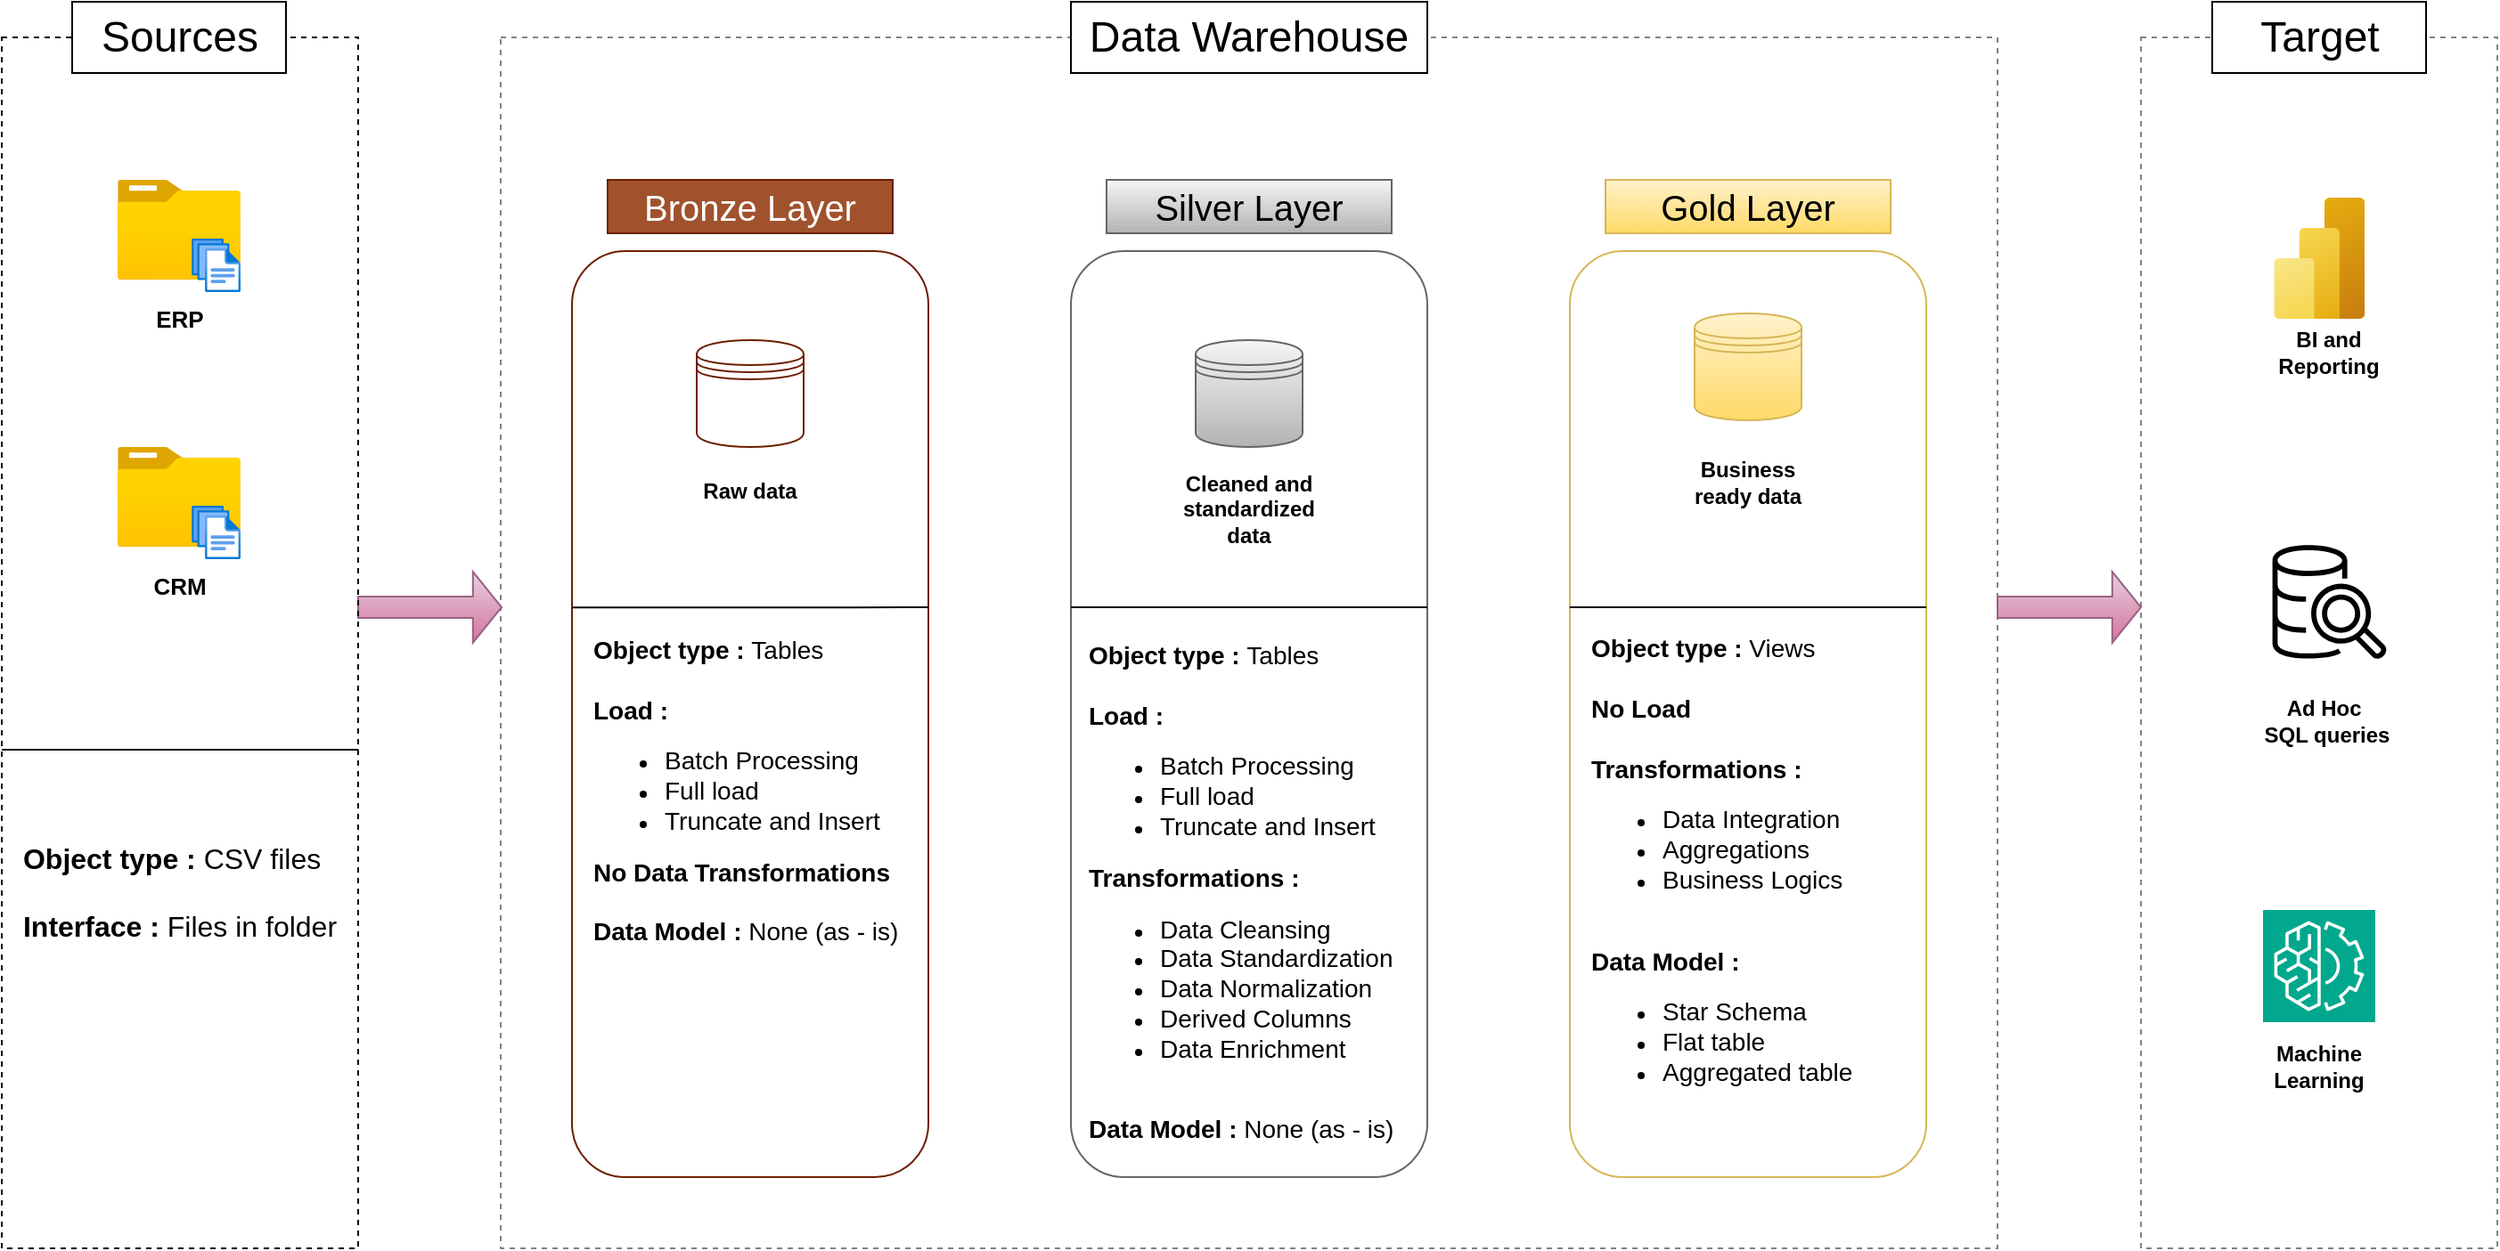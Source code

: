 <mxfile version="28.2.4">
  <diagram name="Page-1" id="6ewY4YfZ4FFP999yhbCg">
    <mxGraphModel dx="1042" dy="561" grid="1" gridSize="10" guides="1" tooltips="1" connect="1" arrows="1" fold="1" page="1" pageScale="1" pageWidth="850" pageHeight="1100" math="0" shadow="0">
      <root>
        <mxCell id="0" />
        <mxCell id="1" parent="0" />
        <mxCell id="5fhwfnAbCSoT8pu6Vu3y-3" value="" style="rounded=0;whiteSpace=wrap;html=1;fillColor=none;dashed=1;strokeColor=light-dark(#828282, #3e3e3e);" parent="1" vertex="1">
          <mxGeometry x="320" y="80" width="840" height="680" as="geometry" />
        </mxCell>
        <mxCell id="5fhwfnAbCSoT8pu6Vu3y-4" value="Data Warehouse" style="rounded=0;whiteSpace=wrap;html=1;fontSize=24;" parent="1" vertex="1">
          <mxGeometry x="640" y="60" width="200" height="40" as="geometry" />
        </mxCell>
        <mxCell id="5fhwfnAbCSoT8pu6Vu3y-5" value="" style="rounded=0;whiteSpace=wrap;html=1;fillColor=none;dashed=1;strokeColor=light-dark(#828282, #3e3e3e);" parent="1" vertex="1">
          <mxGeometry x="1240.5" y="80" width="200" height="680" as="geometry" />
        </mxCell>
        <mxCell id="5fhwfnAbCSoT8pu6Vu3y-6" value="Target" style="rounded=0;whiteSpace=wrap;html=1;fontSize=24;" parent="1" vertex="1">
          <mxGeometry x="1280.5" y="60" width="120" height="40" as="geometry" />
        </mxCell>
        <mxCell id="5fhwfnAbCSoT8pu6Vu3y-7" value="&lt;font style=&quot;font-size: 20px;&quot;&gt;Bronze Layer&lt;/font&gt;" style="rounded=0;whiteSpace=wrap;html=1;fontSize=24;fillColor=#a0522d;strokeColor=#6D1F00;fontColor=#ffffff;" parent="1" vertex="1">
          <mxGeometry x="380" y="160" width="160" height="30" as="geometry" />
        </mxCell>
        <mxCell id="5fhwfnAbCSoT8pu6Vu3y-8" value="" style="rounded=1;whiteSpace=wrap;html=1;fillColor=none;fontColor=#ffffff;strokeColor=#6D1F00;" parent="1" vertex="1">
          <mxGeometry x="360" y="200" width="200" height="520" as="geometry" />
        </mxCell>
        <mxCell id="5fhwfnAbCSoT8pu6Vu3y-10" value="&lt;font style=&quot;font-size: 20px;&quot;&gt;Silver Layer&lt;/font&gt;" style="rounded=0;whiteSpace=wrap;html=1;fontSize=24;fillColor=#f5f5f5;strokeColor=#666666;gradientColor=#b3b3b3;" parent="1" vertex="1">
          <mxGeometry x="660" y="160" width="160" height="30" as="geometry" />
        </mxCell>
        <mxCell id="5fhwfnAbCSoT8pu6Vu3y-11" value="" style="rounded=1;whiteSpace=wrap;html=1;fillColor=none;gradientColor=#b3b3b3;strokeColor=#666666;" parent="1" vertex="1">
          <mxGeometry x="640" y="200" width="200" height="520" as="geometry" />
        </mxCell>
        <mxCell id="5fhwfnAbCSoT8pu6Vu3y-12" value="&lt;font style=&quot;font-size: 20px;&quot;&gt;Gold Layer&lt;/font&gt;" style="rounded=0;whiteSpace=wrap;html=1;fontSize=24;fillColor=#fff2cc;strokeColor=#d6b656;gradientColor=#ffd966;" parent="1" vertex="1">
          <mxGeometry x="940" y="160" width="160" height="30" as="geometry" />
        </mxCell>
        <mxCell id="5fhwfnAbCSoT8pu6Vu3y-13" value="" style="rounded=1;whiteSpace=wrap;html=1;fillColor=none;gradientColor=#ffd966;strokeColor=#d6b656;" parent="1" vertex="1">
          <mxGeometry x="920" y="200" width="200" height="520" as="geometry" />
        </mxCell>
        <mxCell id="5fhwfnAbCSoT8pu6Vu3y-16" value="" style="endArrow=none;html=1;rounded=0;exitX=1.022;exitY=0.482;exitDx=0;exitDy=0;exitPerimeter=0;" parent="1" edge="1">
          <mxGeometry width="50" height="50" relative="1" as="geometry">
            <mxPoint x="40.0" y="480.0" as="sourcePoint" />
            <mxPoint x="239.5" y="479.407" as="targetPoint" />
            <Array as="points">
              <mxPoint x="240" y="480" />
            </Array>
          </mxGeometry>
        </mxCell>
        <mxCell id="5fhwfnAbCSoT8pu6Vu3y-17" value="&lt;div style=&quot;text-align: justify;&quot;&gt;&lt;b style=&quot;background-color: transparent; color: light-dark(rgb(0, 0, 0), rgb(255, 255, 255)); font-size: 16px;&quot;&gt;Object type :&lt;/b&gt;&lt;span style=&quot;background-color: transparent; color: light-dark(rgb(0, 0, 0), rgb(255, 255, 255)); font-size: 16px;&quot;&gt; CSV files&lt;/span&gt;&lt;/div&gt;&lt;div style=&quot;text-align: justify;&quot;&gt;&lt;span style=&quot;font-size: 16px;&quot;&gt;&lt;br&gt;&lt;/span&gt;&lt;b style=&quot;background-color: transparent; color: light-dark(rgb(0, 0, 0), rgb(255, 255, 255)); font-size: 16px;&quot;&gt;Interface :&lt;/b&gt;&lt;span style=&quot;background-color: transparent; color: light-dark(rgb(0, 0, 0), rgb(255, 255, 255)); font-size: 16px;&quot;&gt; Files in folder&lt;/span&gt;&lt;/div&gt;" style="text;html=1;align=center;verticalAlign=middle;whiteSpace=wrap;rounded=0;" parent="1" vertex="1">
          <mxGeometry x="50" y="500" width="180" height="120" as="geometry" />
        </mxCell>
        <mxCell id="5fhwfnAbCSoT8pu6Vu3y-36" value="" style="shape=singleArrow;whiteSpace=wrap;html=1;fillColor=#e6d0de;strokeColor=#996185;gradientColor=#d5739d;" parent="1" vertex="1">
          <mxGeometry x="240" y="380" width="80.5" height="40" as="geometry" />
        </mxCell>
        <mxCell id="5fhwfnAbCSoT8pu6Vu3y-37" value="" style="shape=singleArrow;whiteSpace=wrap;html=1;fillColor=#e6d0de;strokeColor=#996185;gradientColor=#d5739d;" parent="1" vertex="1">
          <mxGeometry x="1160" y="380" width="80.5" height="40" as="geometry" />
        </mxCell>
        <mxCell id="5fhwfnAbCSoT8pu6Vu3y-24" value="" style="group" parent="1" vertex="1" connectable="0">
          <mxGeometry x="105" y="160" width="69" height="93" as="geometry" />
        </mxCell>
        <mxCell id="5fhwfnAbCSoT8pu6Vu3y-14" value="" style="image;aspect=fixed;html=1;points=[];align=center;fontSize=12;image=img/lib/azure2/general/Folder_Blank.svg;" parent="5fhwfnAbCSoT8pu6Vu3y-24" vertex="1">
          <mxGeometry width="69" height="56.0" as="geometry" />
        </mxCell>
        <mxCell id="5fhwfnAbCSoT8pu6Vu3y-15" value="" style="image;aspect=fixed;html=1;points=[];align=center;fontSize=12;image=img/lib/azure2/general/Files.svg;" parent="5fhwfnAbCSoT8pu6Vu3y-24" vertex="1">
          <mxGeometry x="41.57" y="33" width="27.43" height="30" as="geometry" />
        </mxCell>
        <mxCell id="5fhwfnAbCSoT8pu6Vu3y-18" value="&lt;b&gt;&lt;font style=&quot;font-size: 13px;&quot;&gt;ERP&lt;/font&gt;&lt;/b&gt;" style="text;html=1;align=center;verticalAlign=middle;whiteSpace=wrap;rounded=0;" parent="5fhwfnAbCSoT8pu6Vu3y-24" vertex="1">
          <mxGeometry x="5" y="63" width="60" height="30" as="geometry" />
        </mxCell>
        <mxCell id="5fhwfnAbCSoT8pu6Vu3y-39" value="" style="endArrow=none;html=1;rounded=0;" parent="1" edge="1">
          <mxGeometry width="50" height="50" relative="1" as="geometry">
            <mxPoint x="360" y="400.17" as="sourcePoint" />
            <mxPoint x="520" y="400.17" as="targetPoint" />
            <Array as="points">
              <mxPoint x="520" y="400.17" />
              <mxPoint x="560" y="400" />
            </Array>
          </mxGeometry>
        </mxCell>
        <mxCell id="5fhwfnAbCSoT8pu6Vu3y-40" value="" style="endArrow=none;html=1;rounded=0;" parent="1" edge="1">
          <mxGeometry width="50" height="50" relative="1" as="geometry">
            <mxPoint x="640" y="400" as="sourcePoint" />
            <mxPoint x="800" y="400" as="targetPoint" />
            <Array as="points">
              <mxPoint x="840" y="400" />
            </Array>
          </mxGeometry>
        </mxCell>
        <mxCell id="5fhwfnAbCSoT8pu6Vu3y-41" value="" style="endArrow=none;html=1;rounded=0;" parent="1" edge="1">
          <mxGeometry width="50" height="50" relative="1" as="geometry">
            <mxPoint x="920" y="400" as="sourcePoint" />
            <mxPoint x="1080" y="400" as="targetPoint" />
            <Array as="points">
              <mxPoint x="1080" y="400" />
              <mxPoint x="1120" y="400" />
            </Array>
          </mxGeometry>
        </mxCell>
        <mxCell id="5fhwfnAbCSoT8pu6Vu3y-42" value="" style="group" parent="1" vertex="1" connectable="0">
          <mxGeometry x="105" y="310" width="69" height="93" as="geometry" />
        </mxCell>
        <mxCell id="5fhwfnAbCSoT8pu6Vu3y-19" value="" style="image;aspect=fixed;html=1;points=[];align=center;fontSize=12;image=img/lib/azure2/general/Folder_Blank.svg;" parent="5fhwfnAbCSoT8pu6Vu3y-42" vertex="1">
          <mxGeometry width="69" height="56.0" as="geometry" />
        </mxCell>
        <mxCell id="5fhwfnAbCSoT8pu6Vu3y-20" value="" style="image;aspect=fixed;html=1;points=[];align=center;fontSize=12;image=img/lib/azure2/general/Files.svg;" parent="5fhwfnAbCSoT8pu6Vu3y-42" vertex="1">
          <mxGeometry x="41.57" y="33" width="27.43" height="30" as="geometry" />
        </mxCell>
        <mxCell id="5fhwfnAbCSoT8pu6Vu3y-21" value="&lt;span style=&quot;font-size: 13px;&quot;&gt;&lt;b&gt;CRM&lt;/b&gt;&lt;/span&gt;" style="text;html=1;align=center;verticalAlign=middle;whiteSpace=wrap;rounded=0;" parent="5fhwfnAbCSoT8pu6Vu3y-42" vertex="1">
          <mxGeometry x="5" y="63" width="60" height="30" as="geometry" />
        </mxCell>
        <mxCell id="5fhwfnAbCSoT8pu6Vu3y-43" value="&lt;div style=&quot;&quot;&gt;&lt;font style=&quot;font-size: 14px;&quot;&gt;&lt;b style=&quot;background-color: transparent; color: light-dark(rgb(0, 0, 0), rgb(255, 255, 255));&quot;&gt;Object type :&lt;/b&gt;&lt;span style=&quot;background-color: transparent; color: light-dark(rgb(0, 0, 0), rgb(255, 255, 255));&quot;&gt;&amp;nbsp;Tables&lt;/span&gt;&lt;/font&gt;&lt;/div&gt;&lt;div style=&quot;&quot;&gt;&lt;font style=&quot;font-size: 14px;&quot;&gt;&lt;br&gt;&lt;b style=&quot;background-color: transparent; color: light-dark(rgb(0, 0, 0), rgb(255, 255, 255));&quot;&gt;Load :&lt;/b&gt;&lt;/font&gt;&lt;/div&gt;&lt;div style=&quot;&quot;&gt;&lt;ul&gt;&lt;li&gt;&lt;span style=&quot;font-size: 14px;&quot;&gt;Batch Processing&lt;/span&gt;&lt;/li&gt;&lt;li&gt;&lt;span style=&quot;font-size: 14px;&quot;&gt;Full load&lt;/span&gt;&lt;/li&gt;&lt;li&gt;&lt;span style=&quot;font-size: 14px;&quot;&gt;Truncate and Insert&lt;/span&gt;&lt;/li&gt;&lt;/ul&gt;&lt;span style=&quot;font-size: 14px;&quot;&gt;&lt;b&gt;No Data Transformations&lt;/b&gt;&lt;/span&gt;&lt;/div&gt;&lt;div style=&quot;&quot;&gt;&lt;span style=&quot;font-size: 14px;&quot;&gt;&lt;b&gt;&lt;br&gt;&lt;/b&gt;&lt;/span&gt;&lt;/div&gt;&lt;div style=&quot;&quot;&gt;&lt;span style=&quot;font-size: 14px;&quot;&gt;&lt;b&gt;Data Model : &lt;/b&gt;None (as - is)&lt;/span&gt;&lt;/div&gt;" style="text;html=1;align=left;verticalAlign=middle;whiteSpace=wrap;rounded=0;" parent="1" vertex="1">
          <mxGeometry x="370" y="403" width="180" height="200" as="geometry" />
        </mxCell>
        <mxCell id="5fhwfnAbCSoT8pu6Vu3y-44" value="" style="group" parent="1" vertex="1" connectable="0">
          <mxGeometry x="690" y="250" width="100" height="110" as="geometry" />
        </mxCell>
        <mxCell id="5fhwfnAbCSoT8pu6Vu3y-26" value="" style="shape=datastore;whiteSpace=wrap;html=1;fillColor=#f5f5f5;gradientColor=#b3b3b3;strokeColor=#666666;" parent="5fhwfnAbCSoT8pu6Vu3y-44" vertex="1">
          <mxGeometry x="20" width="60" height="60" as="geometry" />
        </mxCell>
        <mxCell id="5fhwfnAbCSoT8pu6Vu3y-29" value="&lt;b&gt;Cleaned and standardized data&lt;/b&gt;" style="text;html=1;align=center;verticalAlign=middle;whiteSpace=wrap;rounded=0;" parent="5fhwfnAbCSoT8pu6Vu3y-44" vertex="1">
          <mxGeometry y="80" width="100" height="30" as="geometry" />
        </mxCell>
        <mxCell id="5fhwfnAbCSoT8pu6Vu3y-45" value="" style="group" parent="1" vertex="1" connectable="0">
          <mxGeometry x="980" y="235" width="80" height="110" as="geometry" />
        </mxCell>
        <mxCell id="5fhwfnAbCSoT8pu6Vu3y-27" value="" style="shape=datastore;whiteSpace=wrap;html=1;fillColor=#fff2cc;gradientColor=#ffd966;strokeColor=#d6b656;" parent="5fhwfnAbCSoT8pu6Vu3y-45" vertex="1">
          <mxGeometry x="10" width="60" height="60" as="geometry" />
        </mxCell>
        <mxCell id="5fhwfnAbCSoT8pu6Vu3y-30" value="&lt;b&gt;Business ready data&lt;/b&gt;" style="text;html=1;align=center;verticalAlign=middle;whiteSpace=wrap;rounded=0;" parent="5fhwfnAbCSoT8pu6Vu3y-45" vertex="1">
          <mxGeometry y="80" width="80" height="30" as="geometry" />
        </mxCell>
        <mxCell id="5fhwfnAbCSoT8pu6Vu3y-46" value="" style="group" parent="1" vertex="1" connectable="0">
          <mxGeometry x="430" y="250" width="60" height="100" as="geometry" />
        </mxCell>
        <mxCell id="5fhwfnAbCSoT8pu6Vu3y-25" value="" style="shape=datastore;whiteSpace=wrap;html=1;fillColor=none;fontColor=#ffffff;strokeColor=#6D1F00;" parent="5fhwfnAbCSoT8pu6Vu3y-46" vertex="1">
          <mxGeometry width="60" height="60" as="geometry" />
        </mxCell>
        <mxCell id="5fhwfnAbCSoT8pu6Vu3y-28" value="&lt;b&gt;Raw data&lt;/b&gt;" style="text;html=1;align=center;verticalAlign=middle;whiteSpace=wrap;rounded=0;" parent="5fhwfnAbCSoT8pu6Vu3y-46" vertex="1">
          <mxGeometry y="70" width="60" height="30" as="geometry" />
        </mxCell>
        <mxCell id="5fhwfnAbCSoT8pu6Vu3y-47" value="&lt;div style=&quot;&quot;&gt;&lt;font style=&quot;font-size: 14px;&quot;&gt;&lt;b style=&quot;background-color: transparent; color: light-dark(rgb(0, 0, 0), rgb(255, 255, 255));&quot;&gt;Object type :&lt;/b&gt;&lt;span style=&quot;background-color: transparent; color: light-dark(rgb(0, 0, 0), rgb(255, 255, 255));&quot;&gt;&amp;nbsp;Tables&lt;/span&gt;&lt;/font&gt;&lt;/div&gt;&lt;div style=&quot;&quot;&gt;&lt;font style=&quot;font-size: 14px;&quot;&gt;&lt;br&gt;&lt;b style=&quot;background-color: transparent; color: light-dark(rgb(0, 0, 0), rgb(255, 255, 255));&quot;&gt;Load :&lt;/b&gt;&lt;/font&gt;&lt;/div&gt;&lt;div style=&quot;&quot;&gt;&lt;ul&gt;&lt;li&gt;&lt;span style=&quot;font-size: 14px;&quot;&gt;Batch Processing&lt;/span&gt;&lt;/li&gt;&lt;li&gt;&lt;span style=&quot;font-size: 14px;&quot;&gt;Full load&lt;/span&gt;&lt;/li&gt;&lt;li&gt;&lt;span style=&quot;font-size: 14px;&quot;&gt;Truncate and Insert&lt;/span&gt;&lt;/li&gt;&lt;/ul&gt;&lt;span style=&quot;font-size: 14px;&quot;&gt;&lt;b&gt;Transformations :&lt;/b&gt;&lt;/span&gt;&lt;/div&gt;&lt;div style=&quot;&quot;&gt;&lt;ul&gt;&lt;li&gt;&lt;span style=&quot;font-size: 14px;&quot;&gt;Data Cleansing&lt;/span&gt;&lt;/li&gt;&lt;li&gt;&lt;span style=&quot;font-size: 14px;&quot;&gt;Data Standardization&lt;/span&gt;&lt;/li&gt;&lt;li&gt;&lt;span style=&quot;font-size: 14px;&quot;&gt;Data Normalization&lt;/span&gt;&lt;/li&gt;&lt;li&gt;&lt;span style=&quot;font-size: 14px;&quot;&gt;Derived Columns&lt;/span&gt;&lt;/li&gt;&lt;li&gt;&lt;span style=&quot;font-size: 14px;&quot;&gt;Data Enrichment&lt;/span&gt;&lt;/li&gt;&lt;/ul&gt;&lt;/div&gt;&lt;div style=&quot;&quot;&gt;&lt;span style=&quot;font-size: 14px;&quot;&gt;&lt;b&gt;&lt;br&gt;&lt;/b&gt;&lt;/span&gt;&lt;/div&gt;&lt;div style=&quot;&quot;&gt;&lt;span style=&quot;font-size: 14px;&quot;&gt;&lt;b&gt;Data Model : &lt;/b&gt;None (as - is)&lt;/span&gt;&lt;/div&gt;" style="text;html=1;align=left;verticalAlign=middle;whiteSpace=wrap;rounded=0;" parent="1" vertex="1">
          <mxGeometry x="647.5" y="415" width="185" height="290" as="geometry" />
        </mxCell>
        <mxCell id="5fhwfnAbCSoT8pu6Vu3y-48" value="&lt;div style=&quot;&quot;&gt;&lt;font style=&quot;font-size: 14px;&quot;&gt;&lt;b style=&quot;background-color: transparent; color: light-dark(rgb(0, 0, 0), rgb(255, 255, 255));&quot;&gt;Object type :&lt;/b&gt;&lt;span style=&quot;background-color: transparent; color: light-dark(rgb(0, 0, 0), rgb(255, 255, 255));&quot;&gt;&amp;nbsp;Views&lt;/span&gt;&lt;/font&gt;&lt;/div&gt;&lt;div style=&quot;&quot;&gt;&lt;font style=&quot;font-size: 14px;&quot;&gt;&lt;br&gt;&lt;b&gt;No Load&lt;/b&gt;&lt;/font&gt;&lt;/div&gt;&lt;div style=&quot;&quot;&gt;&lt;span style=&quot;font-size: 14px;&quot;&gt;&lt;b&gt;&lt;br&gt;&lt;/b&gt;&lt;/span&gt;&lt;/div&gt;&lt;div style=&quot;&quot;&gt;&lt;span style=&quot;font-size: 14px;&quot;&gt;&lt;b&gt;Transformations :&lt;/b&gt;&lt;/span&gt;&lt;/div&gt;&lt;div style=&quot;&quot;&gt;&lt;ul&gt;&lt;li&gt;&lt;span style=&quot;font-size: 14px;&quot;&gt;Data Integration&lt;/span&gt;&lt;/li&gt;&lt;li&gt;&lt;span style=&quot;font-size: 14px;&quot;&gt;Aggregations&lt;/span&gt;&lt;/li&gt;&lt;li&gt;&lt;span style=&quot;font-size: 14px;&quot;&gt;Business Logics&lt;/span&gt;&lt;/li&gt;&lt;/ul&gt;&lt;/div&gt;&lt;div style=&quot;&quot;&gt;&lt;span style=&quot;font-size: 14px;&quot;&gt;&lt;b&gt;&lt;br&gt;&lt;/b&gt;&lt;/span&gt;&lt;/div&gt;&lt;div style=&quot;&quot;&gt;&lt;span style=&quot;font-size: 14px;&quot;&gt;&lt;b&gt;Data Model :&amp;nbsp;&lt;/b&gt;&lt;/span&gt;&lt;/div&gt;&lt;div style=&quot;&quot;&gt;&lt;ul&gt;&lt;li&gt;&lt;span style=&quot;font-size: 14px;&quot;&gt;Star Schema&lt;/span&gt;&lt;/li&gt;&lt;li&gt;&lt;span style=&quot;font-size: 14px;&quot;&gt;Flat table&lt;/span&gt;&lt;/li&gt;&lt;li&gt;&lt;span style=&quot;font-size: 14px;&quot;&gt;Aggregated table&lt;/span&gt;&lt;/li&gt;&lt;/ul&gt;&lt;/div&gt;" style="text;html=1;align=left;verticalAlign=middle;whiteSpace=wrap;rounded=0;" parent="1" vertex="1">
          <mxGeometry x="930" y="403" width="180" height="290" as="geometry" />
        </mxCell>
        <mxCell id="5fhwfnAbCSoT8pu6Vu3y-56" value="" style="rounded=0;whiteSpace=wrap;html=1;fillColor=none;dashed=1;" parent="1" vertex="1">
          <mxGeometry x="40" y="80" width="200" height="680" as="geometry" />
        </mxCell>
        <mxCell id="5fhwfnAbCSoT8pu6Vu3y-2" value="Sources" style="rounded=0;whiteSpace=wrap;html=1;fontSize=24;" parent="1" vertex="1">
          <mxGeometry x="79.5" y="60" width="120" height="40" as="geometry" />
        </mxCell>
        <mxCell id="5fhwfnAbCSoT8pu6Vu3y-57" value="" style="group" parent="1" vertex="1" connectable="0">
          <mxGeometry x="1310.5" y="170" width="69.5" height="102" as="geometry" />
        </mxCell>
        <mxCell id="5fhwfnAbCSoT8pu6Vu3y-49" value="" style="image;aspect=fixed;html=1;points=[];align=center;fontSize=12;image=img/lib/azure2/analytics/Power_BI_Embedded.svg;" parent="5fhwfnAbCSoT8pu6Vu3y-57" vertex="1">
          <mxGeometry x="4.633" width="51" height="68" as="geometry" />
        </mxCell>
        <mxCell id="5fhwfnAbCSoT8pu6Vu3y-50" value="&lt;b&gt;BI and Reporting&lt;/b&gt;" style="text;html=1;align=center;verticalAlign=middle;whiteSpace=wrap;rounded=0;" parent="5fhwfnAbCSoT8pu6Vu3y-57" vertex="1">
          <mxGeometry y="72" width="69.5" height="30" as="geometry" />
        </mxCell>
        <mxCell id="5fhwfnAbCSoT8pu6Vu3y-58" value="" style="group" parent="1" vertex="1" connectable="0">
          <mxGeometry x="1304.25" y="365" width="85.75" height="115" as="geometry" />
        </mxCell>
        <mxCell id="5fhwfnAbCSoT8pu6Vu3y-51" value="" style="sketch=0;outlineConnect=0;fontColor=#232F3E;gradientColor=none;fillColor=#000000;strokeColor=none;dashed=0;verticalLabelPosition=bottom;verticalAlign=top;align=center;html=1;fontSize=12;fontStyle=0;aspect=fixed;pointerEvents=1;shape=mxgraph.aws4.redshift_query_editor_v20_light;" parent="5fhwfnAbCSoT8pu6Vu3y-58" vertex="1">
          <mxGeometry x="10.053" width="64" height="64" as="geometry" />
        </mxCell>
        <mxCell id="5fhwfnAbCSoT8pu6Vu3y-52" value="&lt;b&gt;Ad Hoc&amp;nbsp;&lt;/b&gt;&lt;div&gt;&lt;div&gt;&lt;b&gt;SQL queries&lt;/b&gt;&lt;/div&gt;&lt;/div&gt;" style="text;html=1;align=center;verticalAlign=middle;whiteSpace=wrap;rounded=0;" parent="5fhwfnAbCSoT8pu6Vu3y-58" vertex="1">
          <mxGeometry y="83.636" width="81.61" height="31.364" as="geometry" />
        </mxCell>
        <mxCell id="5fhwfnAbCSoT8pu6Vu3y-59" value="" style="group" parent="1" vertex="1" connectable="0">
          <mxGeometry x="1306" y="570" width="69" height="103" as="geometry" />
        </mxCell>
        <mxCell id="5fhwfnAbCSoT8pu6Vu3y-54" value="" style="sketch=0;points=[[0,0,0],[0.25,0,0],[0.5,0,0],[0.75,0,0],[1,0,0],[0,1,0],[0.25,1,0],[0.5,1,0],[0.75,1,0],[1,1,0],[0,0.25,0],[0,0.5,0],[0,0.75,0],[1,0.25,0],[1,0.5,0],[1,0.75,0]];outlineConnect=0;fontColor=#232F3E;fillColor=#01A88D;strokeColor=#ffffff;dashed=0;verticalLabelPosition=bottom;verticalAlign=top;align=center;html=1;fontSize=12;fontStyle=0;aspect=fixed;shape=mxgraph.aws4.resourceIcon;resIcon=mxgraph.aws4.machine_learning;" parent="5fhwfnAbCSoT8pu6Vu3y-59" vertex="1">
          <mxGeometry x="3" width="63" height="63" as="geometry" />
        </mxCell>
        <mxCell id="5fhwfnAbCSoT8pu6Vu3y-55" value="&lt;b&gt;Machine Learning&lt;/b&gt;" style="text;html=1;align=center;verticalAlign=middle;whiteSpace=wrap;rounded=0;" parent="5fhwfnAbCSoT8pu6Vu3y-59" vertex="1">
          <mxGeometry y="73" width="69" height="30" as="geometry" />
        </mxCell>
      </root>
    </mxGraphModel>
  </diagram>
</mxfile>
